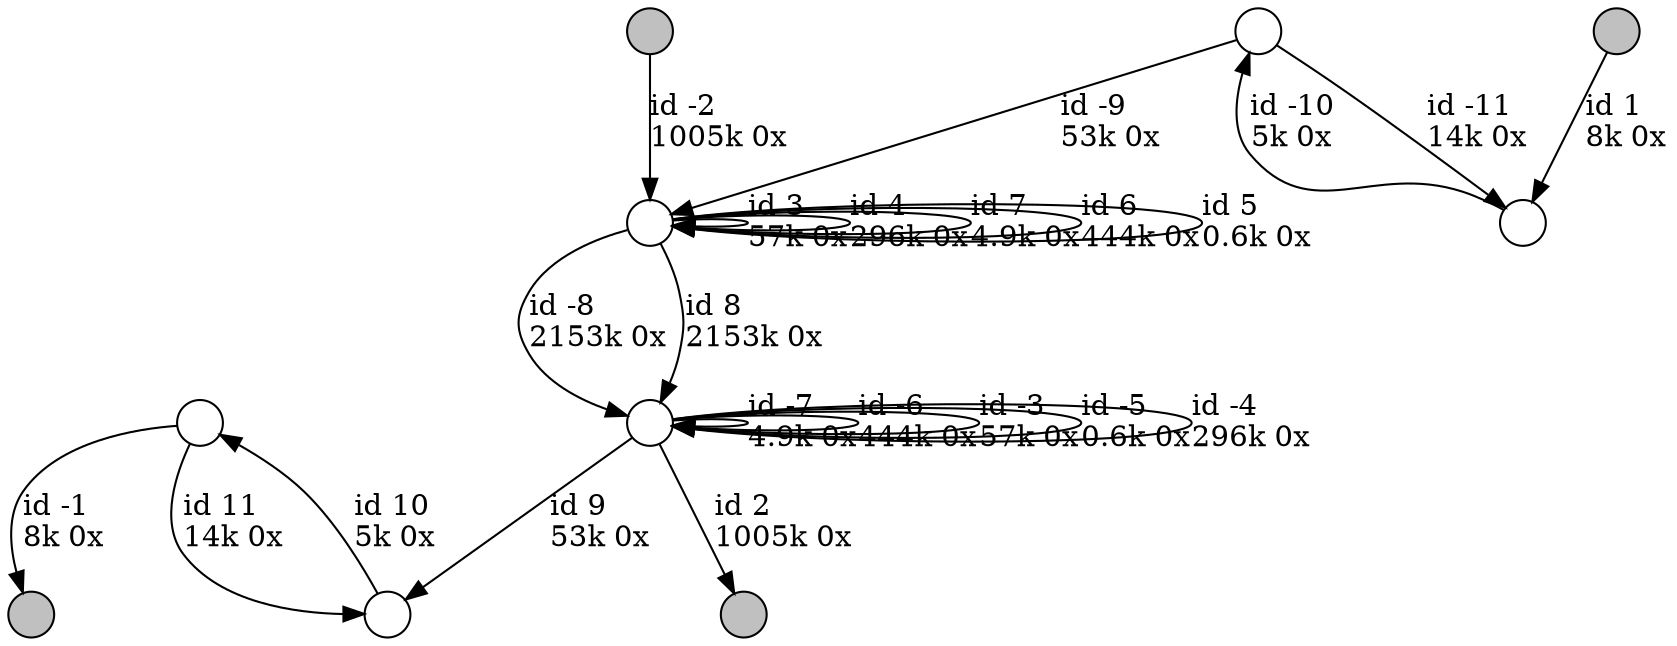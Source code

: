 digraph {
nodesep = 0.5;
node [shape = circle, label = "", height = 0.3];
"0" [style = "filled", fillcolor = "grey"];
"1" [style = "filled", fillcolor = "grey"];
"2" [style = "filled", fillcolor = "grey"];
"3" [style = "filled", fillcolor = "grey"];
"5" -> "4" [label = "id -10\l5k 0x", color = "black"] ;
"7" -> "6" [label = "id 10\l5k 0x", color = "black"] ;
"6" -> "7" [label = "id 11\l14k 0x", color = "black"] ;
"4" -> "8" [label = "id -9\l53k 0x", color = "black"] ;
"8" -> "9" [label = "id -8\l2153k 0x", color = "black"] ;
"9" -> "9" [label = "id -7\l4.9k 0x", color = "black"] ;
"2" -> "5" [label = "id 1\l8k 0x", color = "black"] ;
"8" -> "8" [label = "id 3\l57k 0x", color = "black"] ;
"9" -> "9" [label = "id -6\l444k 0x", color = "black"] ;
"9" -> "1" [label = "id 2\l1005k 0x", color = "black"] ;
"4" -> "5" [label = "id -11\l14k 0x", color = "black"] ;
"6" -> "0" [label = "id -1\l8k 0x", color = "black"] ;
"3" -> "8" [label = "id -2\l1005k 0x", color = "black"] ;
"9" -> "7" [label = "id 9\l53k 0x", color = "black"] ;
"9" -> "9" [label = "id -3\l57k 0x", color = "black"] ;
"8" -> "9" [label = "id 8\l2153k 0x", color = "black"] ;
"8" -> "8" [label = "id 4\l296k 0x", color = "black"] ;
"8" -> "8" [label = "id 7\l4.9k 0x", color = "black"] ;
"8" -> "8" [label = "id 6\l444k 0x", color = "black"] ;
"9" -> "9" [label = "id -5\l0.6k 0x", color = "black"] ;
"9" -> "9" [label = "id -4\l296k 0x", color = "black"] ;
"8" -> "8" [label = "id 5\l0.6k 0x", color = "black"] ;
}

